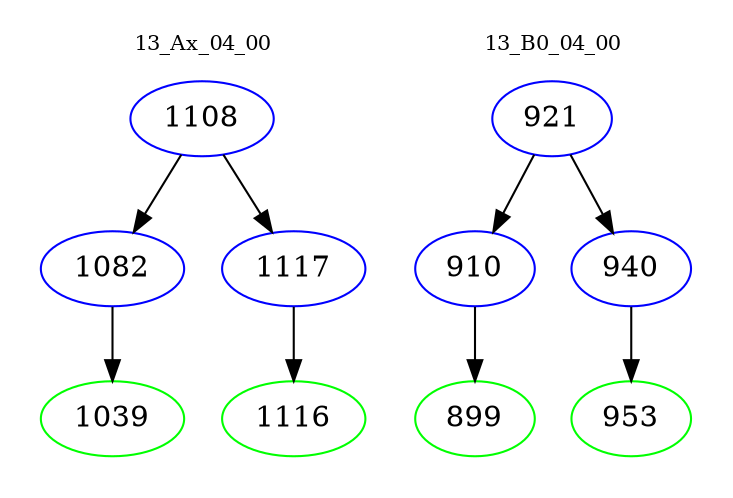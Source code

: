 digraph{
subgraph cluster_0 {
color = white
label = "13_Ax_04_00";
fontsize=10;
T0_1108 [label="1108", color="blue"]
T0_1108 -> T0_1082 [color="black"]
T0_1082 [label="1082", color="blue"]
T0_1082 -> T0_1039 [color="black"]
T0_1039 [label="1039", color="green"]
T0_1108 -> T0_1117 [color="black"]
T0_1117 [label="1117", color="blue"]
T0_1117 -> T0_1116 [color="black"]
T0_1116 [label="1116", color="green"]
}
subgraph cluster_1 {
color = white
label = "13_B0_04_00";
fontsize=10;
T1_921 [label="921", color="blue"]
T1_921 -> T1_910 [color="black"]
T1_910 [label="910", color="blue"]
T1_910 -> T1_899 [color="black"]
T1_899 [label="899", color="green"]
T1_921 -> T1_940 [color="black"]
T1_940 [label="940", color="blue"]
T1_940 -> T1_953 [color="black"]
T1_953 [label="953", color="green"]
}
}
